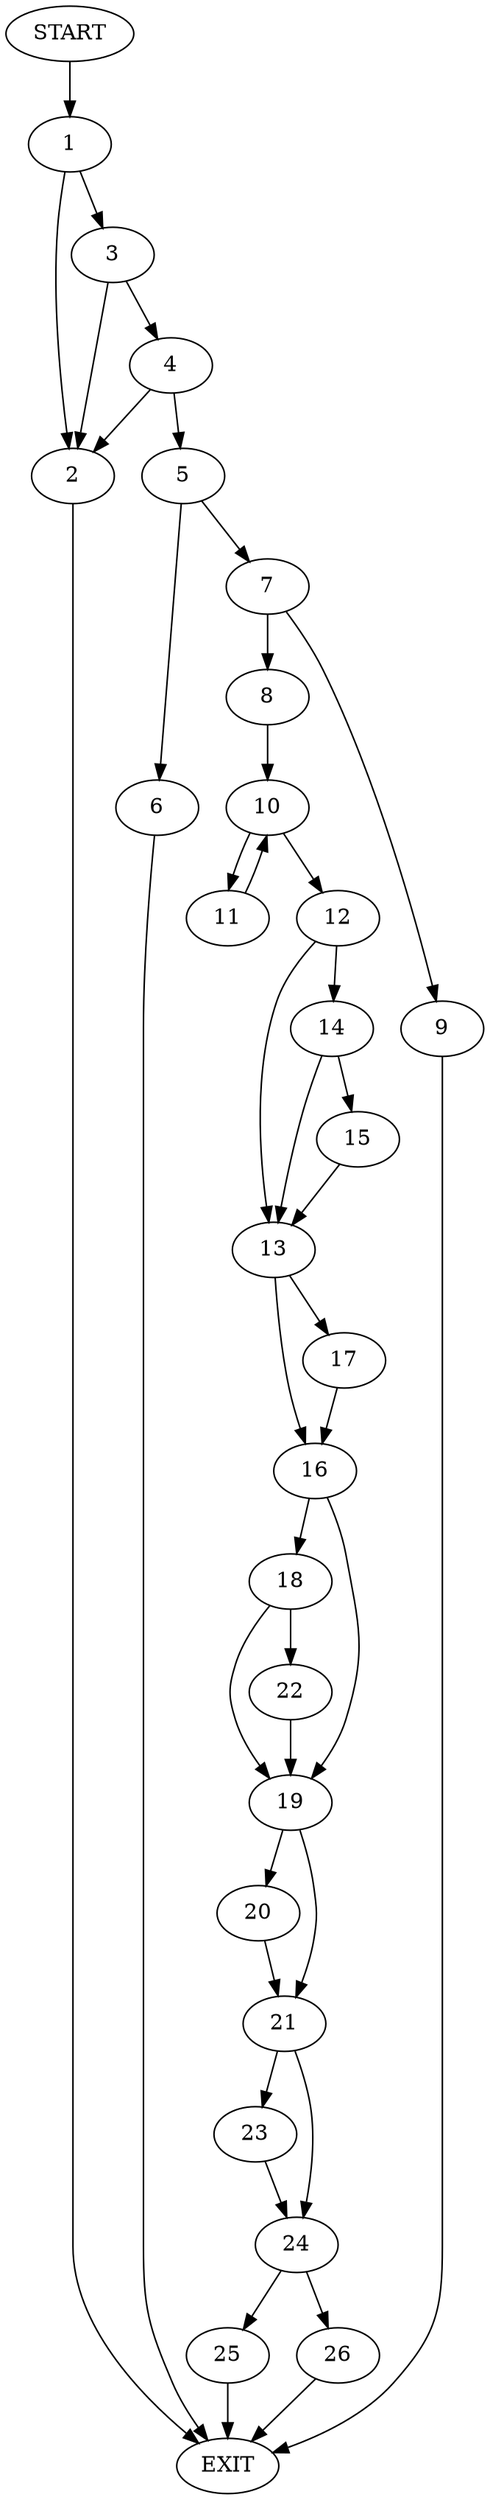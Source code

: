 digraph {
0 [label="START"]
27 [label="EXIT"]
0 -> 1
1 -> 2
1 -> 3
3 -> 2
3 -> 4
2 -> 27
4 -> 2
4 -> 5
5 -> 6
5 -> 7
6 -> 27
7 -> 8
7 -> 9
9 -> 27
8 -> 10
10 -> 11
10 -> 12
11 -> 10
12 -> 13
12 -> 14
14 -> 13
14 -> 15
13 -> 16
13 -> 17
15 -> 13
17 -> 16
16 -> 18
16 -> 19
19 -> 20
19 -> 21
18 -> 19
18 -> 22
22 -> 19
21 -> 23
21 -> 24
20 -> 21
24 -> 25
24 -> 26
23 -> 24
26 -> 27
25 -> 27
}
